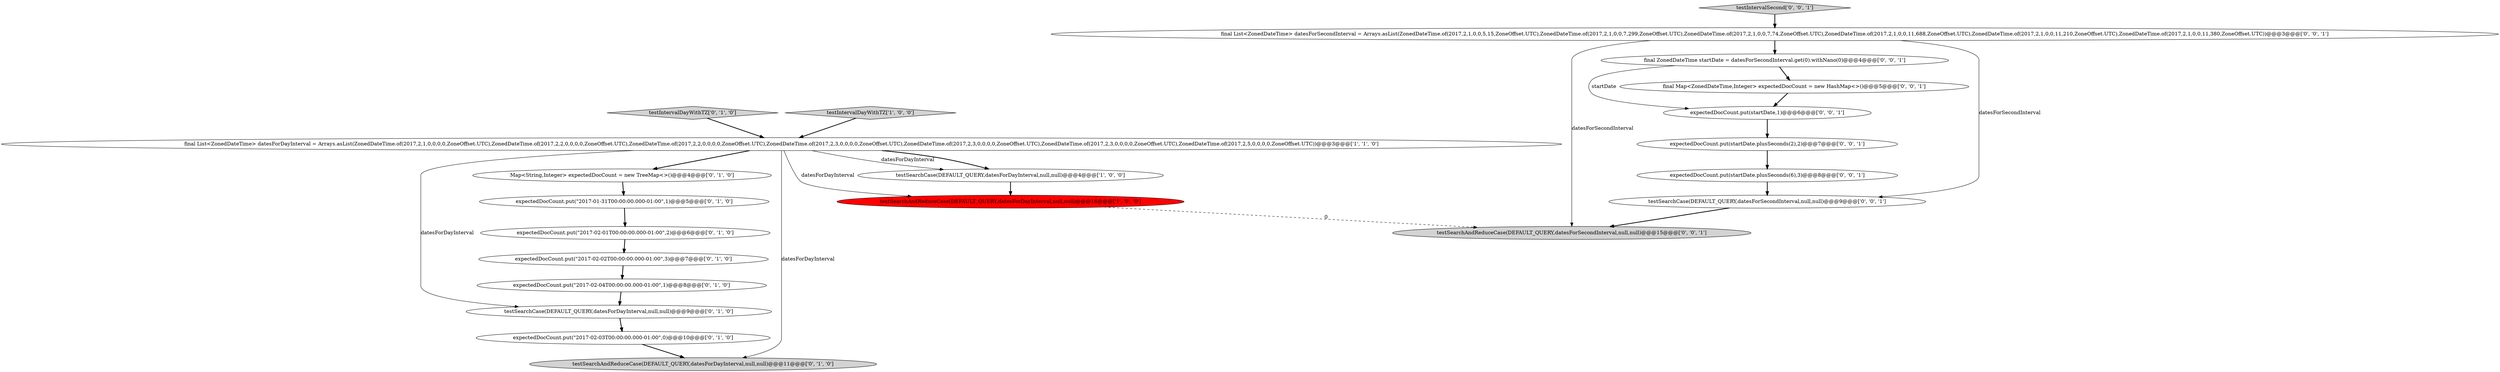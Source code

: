 digraph {
9 [style = filled, label = "expectedDocCount.put(\"2017-02-02T00:00:00.000-01:00\",3)@@@7@@@['0', '1', '0']", fillcolor = white, shape = ellipse image = "AAA0AAABBB2BBB"];
4 [style = filled, label = "Map<String,Integer> expectedDocCount = new TreeMap<>()@@@4@@@['0', '1', '0']", fillcolor = white, shape = ellipse image = "AAA0AAABBB2BBB"];
17 [style = filled, label = "final ZonedDateTime startDate = datesForSecondInterval.get(0).withNano(0)@@@4@@@['0', '0', '1']", fillcolor = white, shape = ellipse image = "AAA0AAABBB3BBB"];
6 [style = filled, label = "expectedDocCount.put(\"2017-02-01T00:00:00.000-01:00\",2)@@@6@@@['0', '1', '0']", fillcolor = white, shape = ellipse image = "AAA0AAABBB2BBB"];
2 [style = filled, label = "testSearchAndReduceCase(DEFAULT_QUERY,datesForDayInterval,null,null)@@@16@@@['1', '0', '0']", fillcolor = red, shape = ellipse image = "AAA1AAABBB1BBB"];
12 [style = filled, label = "testSearchCase(DEFAULT_QUERY,datesForDayInterval,null,null)@@@9@@@['0', '1', '0']", fillcolor = white, shape = ellipse image = "AAA0AAABBB2BBB"];
10 [style = filled, label = "expectedDocCount.put(\"2017-02-03T00:00:00.000-01:00\",0)@@@10@@@['0', '1', '0']", fillcolor = white, shape = ellipse image = "AAA0AAABBB2BBB"];
11 [style = filled, label = "testIntervalDayWithTZ['0', '1', '0']", fillcolor = lightgray, shape = diamond image = "AAA0AAABBB2BBB"];
21 [style = filled, label = "expectedDocCount.put(startDate.plusSeconds(6),3)@@@8@@@['0', '0', '1']", fillcolor = white, shape = ellipse image = "AAA0AAABBB3BBB"];
1 [style = filled, label = "final List<ZonedDateTime> datesForDayInterval = Arrays.asList(ZonedDateTime.of(2017,2,1,0,0,0,0,ZoneOffset.UTC),ZonedDateTime.of(2017,2,2,0,0,0,0,ZoneOffset.UTC),ZonedDateTime.of(2017,2,2,0,0,0,0,ZoneOffset.UTC),ZonedDateTime.of(2017,2,3,0,0,0,0,ZoneOffset.UTC),ZonedDateTime.of(2017,2,3,0,0,0,0,ZoneOffset.UTC),ZonedDateTime.of(2017,2,3,0,0,0,0,ZoneOffset.UTC),ZonedDateTime.of(2017,2,5,0,0,0,0,ZoneOffset.UTC))@@@3@@@['1', '1', '0']", fillcolor = white, shape = ellipse image = "AAA0AAABBB1BBB"];
8 [style = filled, label = "testSearchAndReduceCase(DEFAULT_QUERY,datesForDayInterval,null,null)@@@11@@@['0', '1', '0']", fillcolor = lightgray, shape = ellipse image = "AAA0AAABBB2BBB"];
15 [style = filled, label = "final List<ZonedDateTime> datesForSecondInterval = Arrays.asList(ZonedDateTime.of(2017,2,1,0,0,5,15,ZoneOffset.UTC),ZonedDateTime.of(2017,2,1,0,0,7,299,ZoneOffset.UTC),ZonedDateTime.of(2017,2,1,0,0,7,74,ZoneOffset.UTC),ZonedDateTime.of(2017,2,1,0,0,11,688,ZoneOffset.UTC),ZonedDateTime.of(2017,2,1,0,0,11,210,ZoneOffset.UTC),ZonedDateTime.of(2017,2,1,0,0,11,380,ZoneOffset.UTC))@@@3@@@['0', '0', '1']", fillcolor = white, shape = ellipse image = "AAA0AAABBB3BBB"];
3 [style = filled, label = "testIntervalDayWithTZ['1', '0', '0']", fillcolor = lightgray, shape = diamond image = "AAA0AAABBB1BBB"];
18 [style = filled, label = "expectedDocCount.put(startDate.plusSeconds(2),2)@@@7@@@['0', '0', '1']", fillcolor = white, shape = ellipse image = "AAA0AAABBB3BBB"];
14 [style = filled, label = "testIntervalSecond['0', '0', '1']", fillcolor = lightgray, shape = diamond image = "AAA0AAABBB3BBB"];
13 [style = filled, label = "testSearchAndReduceCase(DEFAULT_QUERY,datesForSecondInterval,null,null)@@@15@@@['0', '0', '1']", fillcolor = lightgray, shape = ellipse image = "AAA0AAABBB3BBB"];
5 [style = filled, label = "expectedDocCount.put(\"2017-01-31T00:00:00.000-01:00\",1)@@@5@@@['0', '1', '0']", fillcolor = white, shape = ellipse image = "AAA0AAABBB2BBB"];
19 [style = filled, label = "testSearchCase(DEFAULT_QUERY,datesForSecondInterval,null,null)@@@9@@@['0', '0', '1']", fillcolor = white, shape = ellipse image = "AAA0AAABBB3BBB"];
16 [style = filled, label = "final Map<ZonedDateTime,Integer> expectedDocCount = new HashMap<>()@@@5@@@['0', '0', '1']", fillcolor = white, shape = ellipse image = "AAA0AAABBB3BBB"];
0 [style = filled, label = "testSearchCase(DEFAULT_QUERY,datesForDayInterval,null,null)@@@4@@@['1', '0', '0']", fillcolor = white, shape = ellipse image = "AAA0AAABBB1BBB"];
20 [style = filled, label = "expectedDocCount.put(startDate,1)@@@6@@@['0', '0', '1']", fillcolor = white, shape = ellipse image = "AAA0AAABBB3BBB"];
7 [style = filled, label = "expectedDocCount.put(\"2017-02-04T00:00:00.000-01:00\",1)@@@8@@@['0', '1', '0']", fillcolor = white, shape = ellipse image = "AAA0AAABBB2BBB"];
17->20 [style = solid, label="startDate"];
1->4 [style = bold, label=""];
1->12 [style = solid, label="datesForDayInterval"];
1->0 [style = solid, label="datesForDayInterval"];
3->1 [style = bold, label=""];
21->19 [style = bold, label=""];
7->12 [style = bold, label=""];
11->1 [style = bold, label=""];
0->2 [style = bold, label=""];
1->8 [style = solid, label="datesForDayInterval"];
15->13 [style = solid, label="datesForSecondInterval"];
1->0 [style = bold, label=""];
9->7 [style = bold, label=""];
20->18 [style = bold, label=""];
15->17 [style = bold, label=""];
15->19 [style = solid, label="datesForSecondInterval"];
12->10 [style = bold, label=""];
5->6 [style = bold, label=""];
10->8 [style = bold, label=""];
19->13 [style = bold, label=""];
2->13 [style = dashed, label="0"];
1->2 [style = solid, label="datesForDayInterval"];
14->15 [style = bold, label=""];
18->21 [style = bold, label=""];
6->9 [style = bold, label=""];
16->20 [style = bold, label=""];
4->5 [style = bold, label=""];
17->16 [style = bold, label=""];
}
